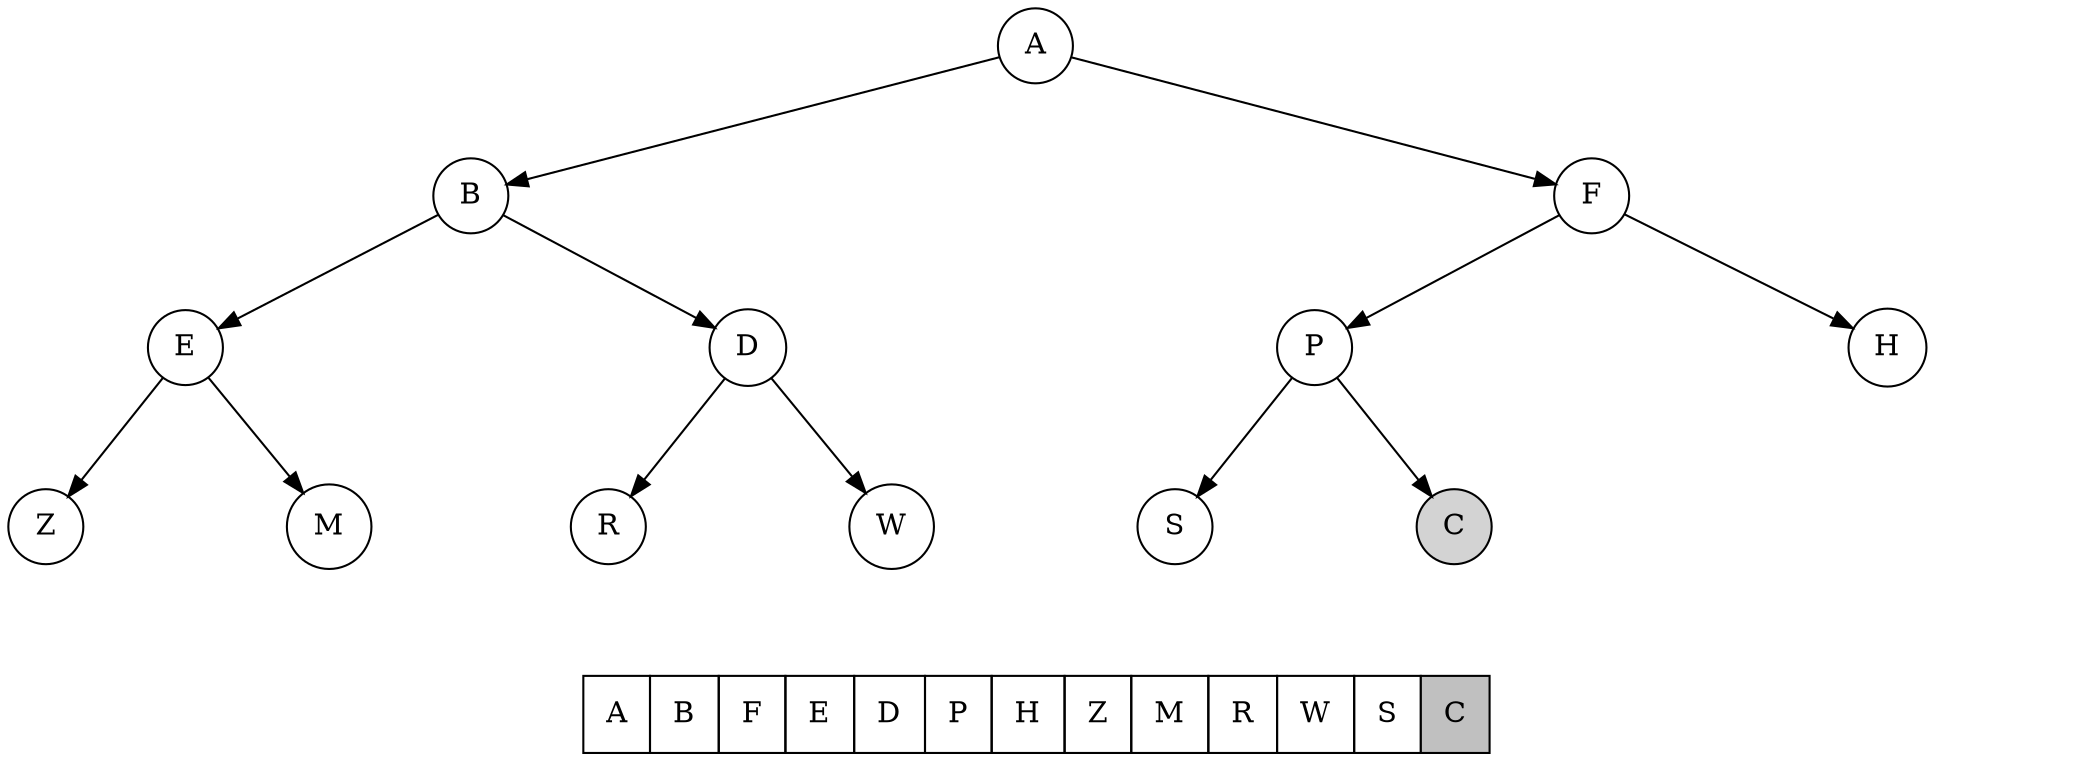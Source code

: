 digraph {
    rankdir=TB;

    node [shape=circle]

    a -> b1
    a -> b12 [weight=10 style=invis]
    a -> b2

    b1 -> c1
    b1 -> c12 [weight=10 style=invis]
    b1 -> c2

    b2 -> c3
    b2 -> c34 [weight=10 style=invis]
    b2 -> c4

    c1 -> d1
    c1 -> d12 [weight=10 style=invis]
    c1 -> d2

    c2 -> d3
    c2 -> d34 [weight=10 style=invis]
    c2 -> d4

    c3 -> d5
    c3 -> d56 [weight=10 style=invis]
    c3 -> d6

    c4 -> d7 [style=invis]
    c4 -> d78 [weight=10 style=invis]
    c4 -> d8 [style=invis]

    a [label="A"]
    
    b1 [label="B"]
    b2 [label="F"]

    c1 [label="E"]
    c2 [label="D"]
    c3 [label="P"]
    c4 [label="H"]

    d1 [label="Z"]
    d2 [label="M"]
    d3 [label="R"]
    d4 [label="W"]
    d5 [label="S"]
    d6 [label="C" style=filled]
    d7 [style=invis]
    d8 [style=invis]

    b12 [width=.1 style=invis]
    c12 [width=.1 style=invis]
    c34 [width=.1 style=invis]

    d12 [width=.1 style=invis]
    d34 [width=.1 style=invis]
    d56 [width=.1 style=invis]
    d78 [width=.1 style=invis]

    {rank=same d1 d12 d2 c12 d3 d34 d4 b12 d5 d56 d6 c34 d7 d78 d8 }

    node2 [label=< <table BORDER="0" CELLBORDER="1" CELLSPACING="0" cellpadding="10">
                    <tr>
                        <td>A</td>
                        <td>B</td>
                        <td>F</td>
                        <td>E</td>
                        <td>D</td>
                        <td>P</td>
                        <td>H</td>
                        <td>Z</td>
                        <td>M</td>
                        <td>R</td>
                        <td>W</td>
                        <td>S</td>
                        <td bgcolor="grey">C</td>
                    </tr>
                   </table> >
            shape=plaintext]
    b12 -> node2 [style=invis]
}
